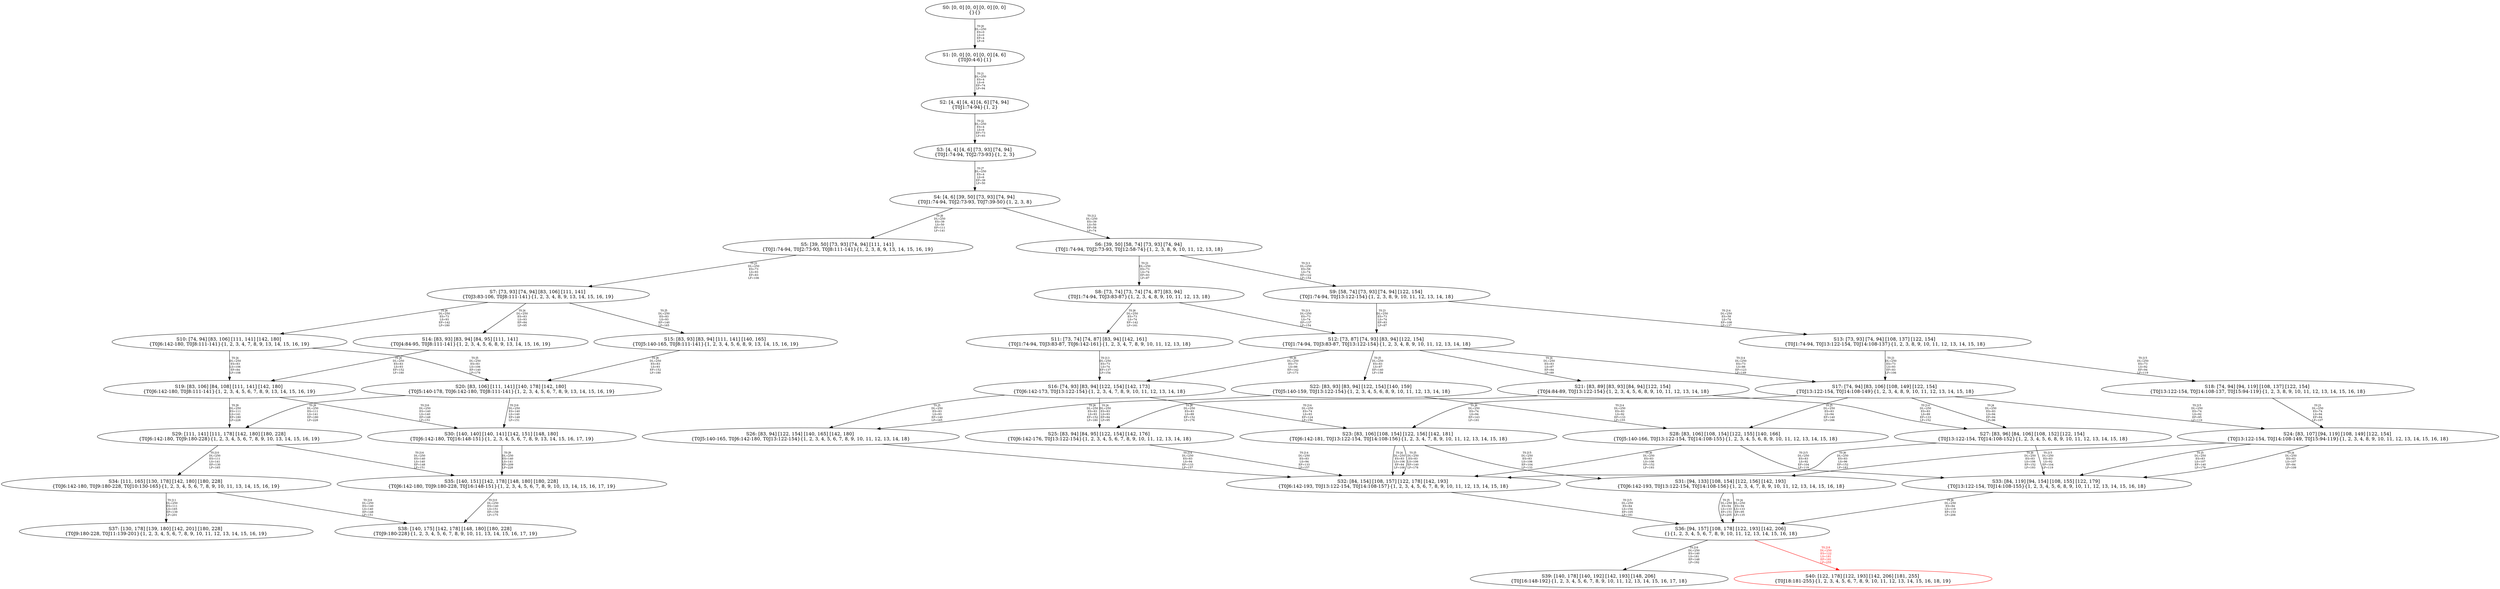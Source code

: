 digraph {
	S0[label="S0: [0, 0] [0, 0] [0, 0] [0, 0] \n{}{}"];
	S1[label="S1: [0, 0] [0, 0] [0, 0] [4, 6] \n{T0J0:4-6}{1}"];
	S2[label="S2: [4, 4] [4, 4] [4, 6] [74, 94] \n{T0J1:74-94}{1, 2}"];
	S3[label="S3: [4, 4] [4, 6] [73, 93] [74, 94] \n{T0J1:74-94, T0J2:73-93}{1, 2, 3}"];
	S4[label="S4: [4, 6] [39, 50] [73, 93] [74, 94] \n{T0J1:74-94, T0J2:73-93, T0J7:39-50}{1, 2, 3, 8}"];
	S5[label="S5: [39, 50] [73, 93] [74, 94] [111, 141] \n{T0J1:74-94, T0J2:73-93, T0J8:111-141}{1, 2, 3, 8, 9, 13, 14, 15, 16, 19}"];
	S6[label="S6: [39, 50] [58, 74] [73, 93] [74, 94] \n{T0J1:74-94, T0J2:73-93, T0J12:58-74}{1, 2, 3, 8, 9, 10, 11, 12, 13, 18}"];
	S7[label="S7: [73, 93] [74, 94] [83, 106] [111, 141] \n{T0J3:83-106, T0J8:111-141}{1, 2, 3, 4, 8, 9, 13, 14, 15, 16, 19}"];
	S8[label="S8: [73, 74] [73, 74] [74, 87] [83, 94] \n{T0J1:74-94, T0J3:83-87}{1, 2, 3, 4, 8, 9, 10, 11, 12, 13, 18}"];
	S9[label="S9: [58, 74] [73, 93] [74, 94] [122, 154] \n{T0J1:74-94, T0J13:122-154}{1, 2, 3, 8, 9, 10, 11, 12, 13, 14, 18}"];
	S10[label="S10: [74, 94] [83, 106] [111, 141] [142, 180] \n{T0J6:142-180, T0J8:111-141}{1, 2, 3, 4, 7, 8, 9, 13, 14, 15, 16, 19}"];
	S11[label="S11: [73, 74] [74, 87] [83, 94] [142, 161] \n{T0J1:74-94, T0J3:83-87, T0J6:142-161}{1, 2, 3, 4, 7, 8, 9, 10, 11, 12, 13, 18}"];
	S12[label="S12: [73, 87] [74, 93] [83, 94] [122, 154] \n{T0J1:74-94, T0J3:83-87, T0J13:122-154}{1, 2, 3, 4, 8, 9, 10, 11, 12, 13, 14, 18}"];
	S13[label="S13: [73, 93] [74, 94] [108, 137] [122, 154] \n{T0J1:74-94, T0J13:122-154, T0J14:108-137}{1, 2, 3, 8, 9, 10, 11, 12, 13, 14, 15, 18}"];
	S14[label="S14: [83, 93] [83, 94] [84, 95] [111, 141] \n{T0J4:84-95, T0J8:111-141}{1, 2, 3, 4, 5, 6, 8, 9, 13, 14, 15, 16, 19}"];
	S15[label="S15: [83, 93] [83, 94] [111, 141] [140, 165] \n{T0J5:140-165, T0J8:111-141}{1, 2, 3, 4, 5, 6, 8, 9, 13, 14, 15, 16, 19}"];
	S16[label="S16: [74, 93] [83, 94] [122, 154] [142, 173] \n{T0J6:142-173, T0J13:122-154}{1, 2, 3, 4, 7, 8, 9, 10, 11, 12, 13, 14, 18}"];
	S17[label="S17: [74, 94] [83, 106] [108, 149] [122, 154] \n{T0J13:122-154, T0J14:108-149}{1, 2, 3, 4, 8, 9, 10, 11, 12, 13, 14, 15, 18}"];
	S18[label="S18: [74, 94] [94, 119] [108, 137] [122, 154] \n{T0J13:122-154, T0J14:108-137, T0J15:94-119}{1, 2, 3, 8, 9, 10, 11, 12, 13, 14, 15, 16, 18}"];
	S19[label="S19: [83, 106] [84, 108] [111, 141] [142, 180] \n{T0J6:142-180, T0J8:111-141}{1, 2, 3, 4, 5, 6, 7, 8, 9, 13, 14, 15, 16, 19}"];
	S20[label="S20: [83, 106] [111, 141] [140, 178] [142, 180] \n{T0J5:140-178, T0J6:142-180, T0J8:111-141}{1, 2, 3, 4, 5, 6, 7, 8, 9, 13, 14, 15, 16, 19}"];
	S21[label="S21: [83, 89] [83, 93] [84, 94] [122, 154] \n{T0J4:84-89, T0J13:122-154}{1, 2, 3, 4, 5, 6, 8, 9, 10, 11, 12, 13, 14, 18}"];
	S22[label="S22: [83, 93] [83, 94] [122, 154] [140, 159] \n{T0J5:140-159, T0J13:122-154}{1, 2, 3, 4, 5, 6, 8, 9, 10, 11, 12, 13, 14, 18}"];
	S23[label="S23: [83, 106] [108, 154] [122, 156] [142, 181] \n{T0J6:142-181, T0J13:122-154, T0J14:108-156}{1, 2, 3, 4, 7, 8, 9, 10, 11, 12, 13, 14, 15, 18}"];
	S24[label="S24: [83, 107] [94, 119] [108, 149] [122, 154] \n{T0J13:122-154, T0J14:108-149, T0J15:94-119}{1, 2, 3, 4, 8, 9, 10, 11, 12, 13, 14, 15, 16, 18}"];
	S25[label="S25: [83, 94] [84, 95] [122, 154] [142, 176] \n{T0J6:142-176, T0J13:122-154}{1, 2, 3, 4, 5, 6, 7, 8, 9, 10, 11, 12, 13, 14, 18}"];
	S26[label="S26: [83, 94] [122, 154] [140, 165] [142, 180] \n{T0J5:140-165, T0J6:142-180, T0J13:122-154}{1, 2, 3, 4, 5, 6, 7, 8, 9, 10, 11, 12, 13, 14, 18}"];
	S27[label="S27: [83, 96] [84, 106] [108, 152] [122, 154] \n{T0J13:122-154, T0J14:108-152}{1, 2, 3, 4, 5, 6, 8, 9, 10, 11, 12, 13, 14, 15, 18}"];
	S28[label="S28: [83, 106] [108, 154] [122, 155] [140, 166] \n{T0J5:140-166, T0J13:122-154, T0J14:108-155}{1, 2, 3, 4, 5, 6, 8, 9, 10, 11, 12, 13, 14, 15, 18}"];
	S29[label="S29: [111, 141] [111, 178] [142, 180] [180, 228] \n{T0J6:142-180, T0J9:180-228}{1, 2, 3, 4, 5, 6, 7, 8, 9, 10, 13, 14, 15, 16, 19}"];
	S30[label="S30: [140, 140] [140, 141] [142, 151] [148, 180] \n{T0J6:142-180, T0J16:148-151}{1, 2, 3, 4, 5, 6, 7, 8, 9, 13, 14, 15, 16, 17, 19}"];
	S31[label="S31: [94, 133] [108, 154] [122, 156] [142, 193] \n{T0J6:142-193, T0J13:122-154, T0J14:108-156}{1, 2, 3, 4, 7, 8, 9, 10, 11, 12, 13, 14, 15, 16, 18}"];
	S32[label="S32: [84, 154] [108, 157] [122, 178] [142, 193] \n{T0J6:142-193, T0J13:122-154, T0J14:108-157}{1, 2, 3, 4, 5, 6, 7, 8, 9, 10, 11, 12, 13, 14, 15, 18}"];
	S33[label="S33: [84, 119] [94, 154] [108, 155] [122, 179] \n{T0J13:122-154, T0J14:108-155}{1, 2, 3, 4, 5, 6, 8, 9, 10, 11, 12, 13, 14, 15, 16, 18}"];
	S34[label="S34: [111, 165] [130, 178] [142, 180] [180, 228] \n{T0J6:142-180, T0J9:180-228, T0J10:130-165}{1, 2, 3, 4, 5, 6, 7, 8, 9, 10, 11, 13, 14, 15, 16, 19}"];
	S35[label="S35: [140, 151] [142, 178] [148, 180] [180, 228] \n{T0J6:142-180, T0J9:180-228, T0J16:148-151}{1, 2, 3, 4, 5, 6, 7, 8, 9, 10, 13, 14, 15, 16, 17, 19}"];
	S36[label="S36: [94, 157] [108, 178] [122, 193] [142, 206] \n{}{1, 2, 3, 4, 5, 6, 7, 8, 9, 10, 11, 12, 13, 14, 15, 16, 18}"];
	S37[label="S37: [130, 178] [139, 180] [142, 201] [180, 228] \n{T0J9:180-228, T0J11:139-201}{1, 2, 3, 4, 5, 6, 7, 8, 9, 10, 11, 12, 13, 14, 15, 16, 19}"];
	S38[label="S38: [140, 175] [142, 178] [148, 180] [180, 228] \n{T0J9:180-228}{1, 2, 3, 4, 5, 6, 7, 8, 9, 10, 11, 13, 14, 15, 16, 17, 19}"];
	S39[label="S39: [140, 178] [140, 192] [142, 193] [148, 206] \n{T0J16:148-192}{1, 2, 3, 4, 5, 6, 7, 8, 9, 10, 11, 12, 13, 14, 15, 16, 17, 18}"];
	S40[label="S40: [122, 178] [122, 193] [142, 206] [181, 255] \n{T0J18:181-255}{1, 2, 3, 4, 5, 6, 7, 8, 9, 10, 11, 12, 13, 14, 15, 16, 18, 19}"];
	S0 -> S1[label="T0 J0\nDL=250\nES=0\nLS=0\nEF=4\nLF=6",fontsize=8];
	S1 -> S2[label="T0 J1\nDL=250\nES=4\nLS=6\nEF=74\nLF=94",fontsize=8];
	S2 -> S3[label="T0 J2\nDL=250\nES=4\nLS=6\nEF=73\nLF=93",fontsize=8];
	S3 -> S4[label="T0 J7\nDL=250\nES=4\nLS=6\nEF=39\nLF=50",fontsize=8];
	S4 -> S5[label="T0 J8\nDL=250\nES=39\nLS=50\nEF=111\nLF=141",fontsize=8];
	S4 -> S6[label="T0 J12\nDL=250\nES=39\nLS=50\nEF=58\nLF=74",fontsize=8];
	S5 -> S7[label="T0 J3\nDL=250\nES=73\nLS=93\nEF=83\nLF=106",fontsize=8];
	S6 -> S8[label="T0 J3\nDL=250\nES=73\nLS=74\nEF=83\nLF=87",fontsize=8];
	S6 -> S9[label="T0 J13\nDL=250\nES=58\nLS=74\nEF=122\nLF=154",fontsize=8];
	S7 -> S14[label="T0 J4\nDL=250\nES=83\nLS=93\nEF=84\nLF=95",fontsize=8];
	S7 -> S15[label="T0 J5\nDL=250\nES=83\nLS=93\nEF=140\nLF=165",fontsize=8];
	S7 -> S10[label="T0 J6\nDL=250\nES=73\nLS=93\nEF=142\nLF=180",fontsize=8];
	S8 -> S11[label="T0 J6\nDL=250\nES=73\nLS=74\nEF=142\nLF=161",fontsize=8];
	S8 -> S12[label="T0 J13\nDL=250\nES=73\nLS=74\nEF=137\nLF=154",fontsize=8];
	S9 -> S12[label="T0 J3\nDL=250\nES=73\nLS=74\nEF=83\nLF=87",fontsize=8];
	S9 -> S13[label="T0 J14\nDL=250\nES=58\nLS=74\nEF=108\nLF=137",fontsize=8];
	S10 -> S19[label="T0 J4\nDL=250\nES=83\nLS=106\nEF=84\nLF=108",fontsize=8];
	S10 -> S20[label="T0 J5\nDL=250\nES=83\nLS=106\nEF=140\nLF=178",fontsize=8];
	S11 -> S16[label="T0 J13\nDL=250\nES=73\nLS=74\nEF=137\nLF=154",fontsize=8];
	S12 -> S21[label="T0 J4\nDL=250\nES=83\nLS=87\nEF=84\nLF=89",fontsize=8];
	S12 -> S22[label="T0 J5\nDL=250\nES=83\nLS=87\nEF=140\nLF=159",fontsize=8];
	S12 -> S16[label="T0 J6\nDL=250\nES=73\nLS=86\nEF=142\nLF=173",fontsize=8];
	S12 -> S17[label="T0 J14\nDL=250\nES=73\nLS=86\nEF=123\nLF=149",fontsize=8];
	S13 -> S17[label="T0 J3\nDL=250\nES=73\nLS=93\nEF=83\nLF=106",fontsize=8];
	S13 -> S18[label="T0 J15\nDL=250\nES=73\nLS=92\nEF=94\nLF=119",fontsize=8];
	S14 -> S19[label="T0 J6\nDL=250\nES=83\nLS=93\nEF=152\nLF=180",fontsize=8];
	S15 -> S20[label="T0 J6\nDL=250\nES=83\nLS=93\nEF=152\nLF=180",fontsize=8];
	S16 -> S25[label="T0 J4\nDL=250\nES=83\nLS=93\nEF=84\nLF=95",fontsize=8];
	S16 -> S26[label="T0 J5\nDL=250\nES=83\nLS=93\nEF=140\nLF=165",fontsize=8];
	S16 -> S23[label="T0 J14\nDL=250\nES=74\nLS=93\nEF=124\nLF=156",fontsize=8];
	S17 -> S27[label="T0 J4\nDL=250\nES=83\nLS=94\nEF=84\nLF=96",fontsize=8];
	S17 -> S28[label="T0 J5\nDL=250\nES=83\nLS=94\nEF=140\nLF=166",fontsize=8];
	S17 -> S23[label="T0 J6\nDL=250\nES=74\nLS=94\nEF=143\nLF=181",fontsize=8];
	S17 -> S24[label="T0 J15\nDL=250\nES=74\nLS=92\nEF=95\nLF=119",fontsize=8];
	S18 -> S24[label="T0 J3\nDL=250\nES=74\nLS=94\nEF=84\nLF=107",fontsize=8];
	S19 -> S29[label="T0 J9\nDL=250\nES=111\nLS=141\nEF=180\nLF=228",fontsize=8];
	S19 -> S30[label="T0 J16\nDL=250\nES=140\nLS=140\nEF=148\nLF=151",fontsize=8];
	S20 -> S29[label="T0 J9\nDL=250\nES=111\nLS=141\nEF=180\nLF=228",fontsize=8];
	S20 -> S30[label="T0 J16\nDL=250\nES=140\nLS=140\nEF=148\nLF=151",fontsize=8];
	S21 -> S25[label="T0 J6\nDL=250\nES=83\nLS=89\nEF=152\nLF=176",fontsize=8];
	S21 -> S27[label="T0 J14\nDL=250\nES=83\nLS=89\nEF=133\nLF=152",fontsize=8];
	S22 -> S26[label="T0 J6\nDL=250\nES=83\nLS=93\nEF=152\nLF=180",fontsize=8];
	S22 -> S28[label="T0 J14\nDL=250\nES=83\nLS=92\nEF=133\nLF=155",fontsize=8];
	S23 -> S32[label="T0 J4\nDL=250\nES=83\nLS=106\nEF=84\nLF=108",fontsize=8];
	S23 -> S32[label="T0 J5\nDL=250\nES=83\nLS=106\nEF=140\nLF=178",fontsize=8];
	S23 -> S31[label="T0 J15\nDL=250\nES=83\nLS=106\nEF=104\nLF=133",fontsize=8];
	S24 -> S33[label="T0 J4\nDL=250\nES=83\nLS=107\nEF=84\nLF=109",fontsize=8];
	S24 -> S33[label="T0 J5\nDL=250\nES=83\nLS=107\nEF=140\nLF=179",fontsize=8];
	S24 -> S31[label="T0 J6\nDL=250\nES=83\nLS=106\nEF=152\nLF=193",fontsize=8];
	S25 -> S32[label="T0 J14\nDL=250\nES=83\nLS=94\nEF=133\nLF=157",fontsize=8];
	S26 -> S32[label="T0 J14\nDL=250\nES=83\nLS=94\nEF=133\nLF=157",fontsize=8];
	S27 -> S32[label="T0 J6\nDL=250\nES=83\nLS=96\nEF=152\nLF=183",fontsize=8];
	S27 -> S33[label="T0 J15\nDL=250\nES=83\nLS=92\nEF=104\nLF=119",fontsize=8];
	S28 -> S32[label="T0 J6\nDL=250\nES=83\nLS=106\nEF=152\nLF=193",fontsize=8];
	S28 -> S33[label="T0 J15\nDL=250\nES=83\nLS=92\nEF=104\nLF=119",fontsize=8];
	S29 -> S34[label="T0 J10\nDL=250\nES=111\nLS=141\nEF=130\nLF=165",fontsize=8];
	S29 -> S35[label="T0 J16\nDL=250\nES=140\nLS=140\nEF=148\nLF=151",fontsize=8];
	S30 -> S35[label="T0 J9\nDL=250\nES=140\nLS=141\nEF=209\nLF=228",fontsize=8];
	S31 -> S36[label="T0 J4\nDL=250\nES=94\nLS=133\nEF=95\nLF=135",fontsize=8];
	S31 -> S36[label="T0 J5\nDL=250\nES=94\nLS=133\nEF=151\nLF=205",fontsize=8];
	S32 -> S36[label="T0 J15\nDL=250\nES=84\nLS=154\nEF=105\nLF=181",fontsize=8];
	S33 -> S36[label="T0 J6\nDL=250\nES=84\nLS=119\nEF=153\nLF=206",fontsize=8];
	S34 -> S37[label="T0 J11\nDL=250\nES=111\nLS=165\nEF=139\nLF=201",fontsize=8];
	S34 -> S38[label="T0 J16\nDL=250\nES=140\nLS=140\nEF=148\nLF=151",fontsize=8];
	S35 -> S38[label="T0 J10\nDL=250\nES=140\nLS=151\nEF=159\nLF=175",fontsize=8];
	S36 -> S39[label="T0 J16\nDL=250\nES=140\nLS=181\nEF=148\nLF=192",fontsize=8];
	S36 -> S40[label="T0 J18\nDL=250\nES=122\nLS=181\nEF=181\nLF=255",color=Red,fontcolor=Red,fontsize=8];
S40[color=Red];
}
